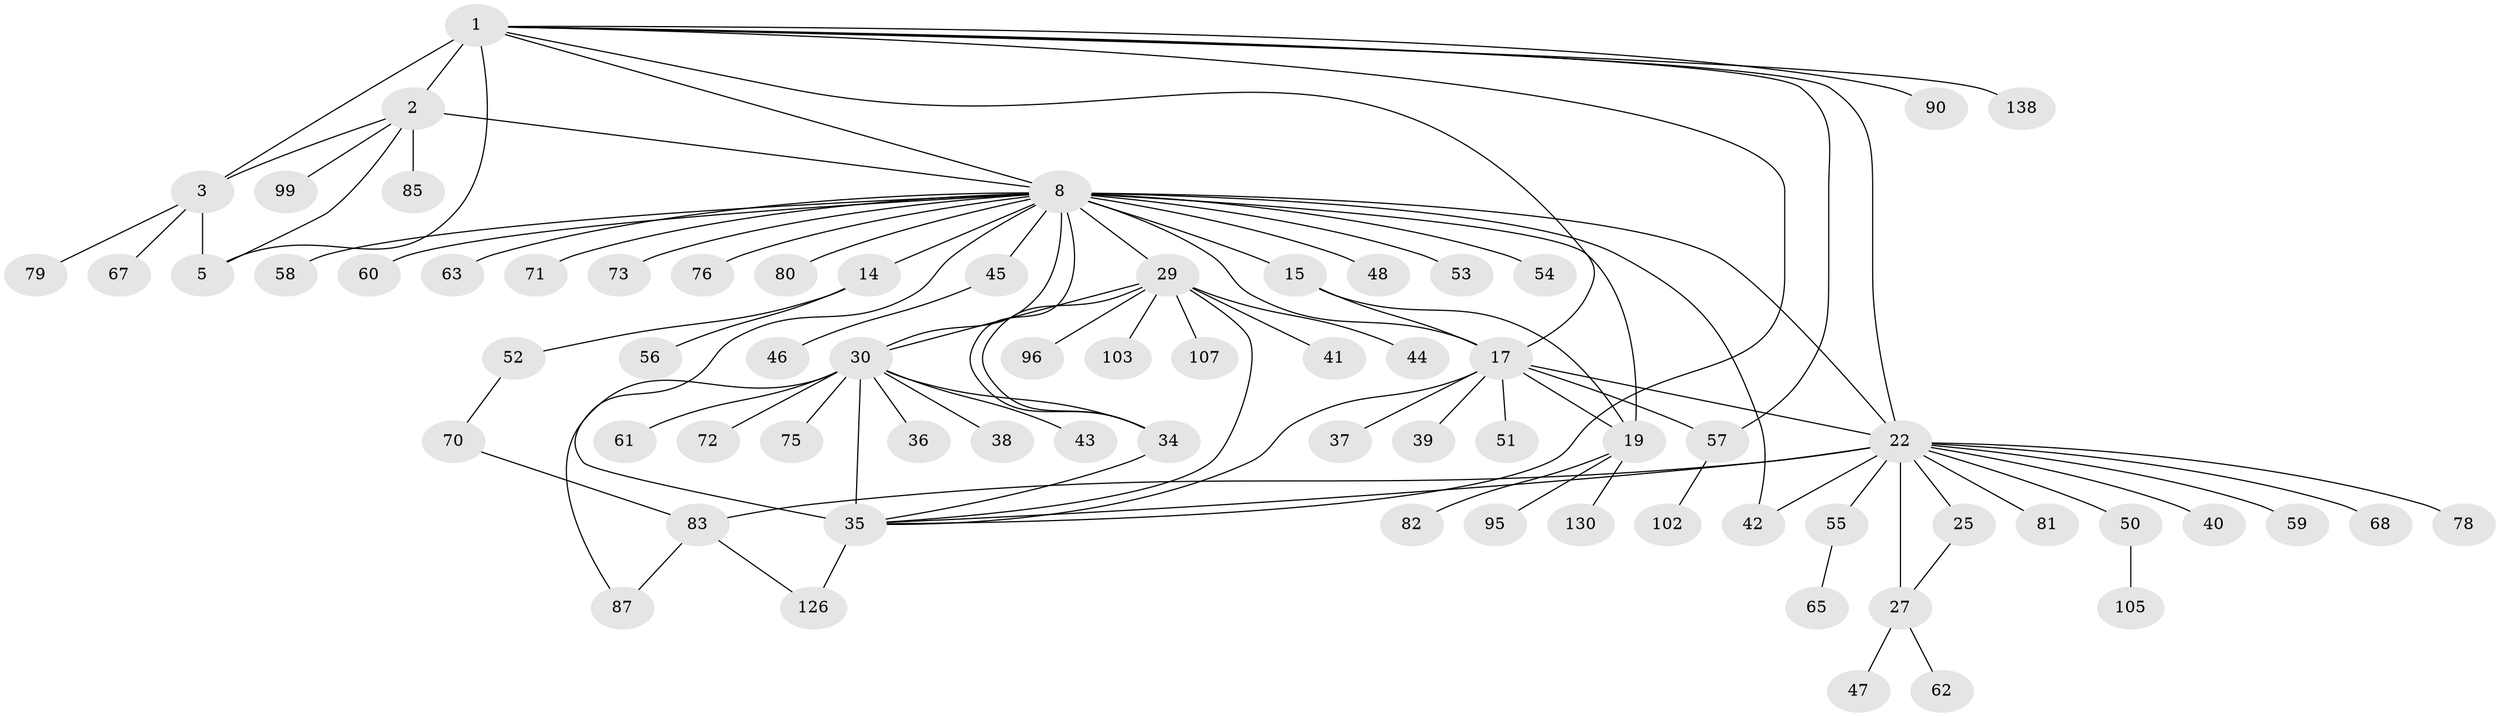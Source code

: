 // original degree distribution, {8: 0.06338028169014084, 9: 0.028169014084507043, 10: 0.04225352112676056, 7: 0.035211267605633804, 12: 0.035211267605633804, 6: 0.014084507042253521, 16: 0.007042253521126761, 14: 0.007042253521126761, 11: 0.014084507042253521, 1: 0.5704225352112676, 2: 0.11971830985915492, 3: 0.056338028169014086, 4: 0.007042253521126761}
// Generated by graph-tools (version 1.1) at 2025/19/03/04/25 18:19:35]
// undirected, 71 vertices, 95 edges
graph export_dot {
graph [start="1"]
  node [color=gray90,style=filled];
  1 [super="+7+4"];
  2;
  3 [super="+64+128"];
  5 [super="+6+131+140"];
  8 [super="+9+12+10+16"];
  14 [super="+89"];
  15;
  17 [super="+20+137+139"];
  19;
  22 [super="+116+133+110+28+23+24"];
  25;
  27;
  29;
  30 [super="+132+32+31"];
  34 [super="+88"];
  35 [super="+69"];
  36;
  37;
  38;
  39 [super="+101"];
  40;
  41;
  42 [super="+84"];
  43;
  44 [super="+135"];
  45 [super="+49"];
  46;
  47;
  48;
  50;
  51;
  52;
  53;
  54;
  55;
  56;
  57;
  58 [super="+108"];
  59 [super="+74"];
  60;
  61;
  62;
  63;
  65;
  67 [super="+121"];
  68;
  70 [super="+98"];
  71;
  72;
  73;
  75;
  76;
  78;
  79;
  80;
  81;
  82;
  83;
  85;
  87;
  90;
  95;
  96;
  99;
  102;
  103;
  105;
  107;
  126;
  130;
  138;
  1 -- 2 [weight=3];
  1 -- 3 [weight=3];
  1 -- 5 [weight=6];
  1 -- 138;
  1 -- 8 [weight=3];
  1 -- 22;
  1 -- 57;
  1 -- 35;
  1 -- 90;
  1 -- 17 [weight=2];
  2 -- 3;
  2 -- 5 [weight=2];
  2 -- 85;
  2 -- 99;
  2 -- 8;
  3 -- 5 [weight=2];
  3 -- 67;
  3 -- 79;
  8 -- 14 [weight=6];
  8 -- 42 [weight=2];
  8 -- 34;
  8 -- 35 [weight=2];
  8 -- 45;
  8 -- 54;
  8 -- 29;
  8 -- 30 [weight=4];
  8 -- 60;
  8 -- 73;
  8 -- 58;
  8 -- 76;
  8 -- 22;
  8 -- 71;
  8 -- 15 [weight=3];
  8 -- 48;
  8 -- 17 [weight=6];
  8 -- 80;
  8 -- 19 [weight=3];
  8 -- 53;
  8 -- 63;
  14 -- 52;
  14 -- 56;
  15 -- 17 [weight=2];
  15 -- 19;
  17 -- 19 [weight=2];
  17 -- 35;
  17 -- 37;
  17 -- 39;
  17 -- 51;
  17 -- 22 [weight=2];
  17 -- 57;
  19 -- 82;
  19 -- 95;
  19 -- 130;
  22 -- 25 [weight=5];
  22 -- 27 [weight=5];
  22 -- 55;
  22 -- 40;
  22 -- 42;
  22 -- 81;
  22 -- 50;
  22 -- 59;
  22 -- 35;
  22 -- 68;
  22 -- 78;
  22 -- 83;
  25 -- 27;
  27 -- 47;
  27 -- 62;
  29 -- 30 [weight=3];
  29 -- 34;
  29 -- 35;
  29 -- 41;
  29 -- 44;
  29 -- 96;
  29 -- 103;
  29 -- 107;
  30 -- 34 [weight=3];
  30 -- 35 [weight=3];
  30 -- 38;
  30 -- 75;
  30 -- 87;
  30 -- 36;
  30 -- 72;
  30 -- 43;
  30 -- 61;
  34 -- 35;
  35 -- 126;
  45 -- 46;
  50 -- 105;
  52 -- 70;
  55 -- 65;
  57 -- 102;
  70 -- 83;
  83 -- 87;
  83 -- 126;
}

